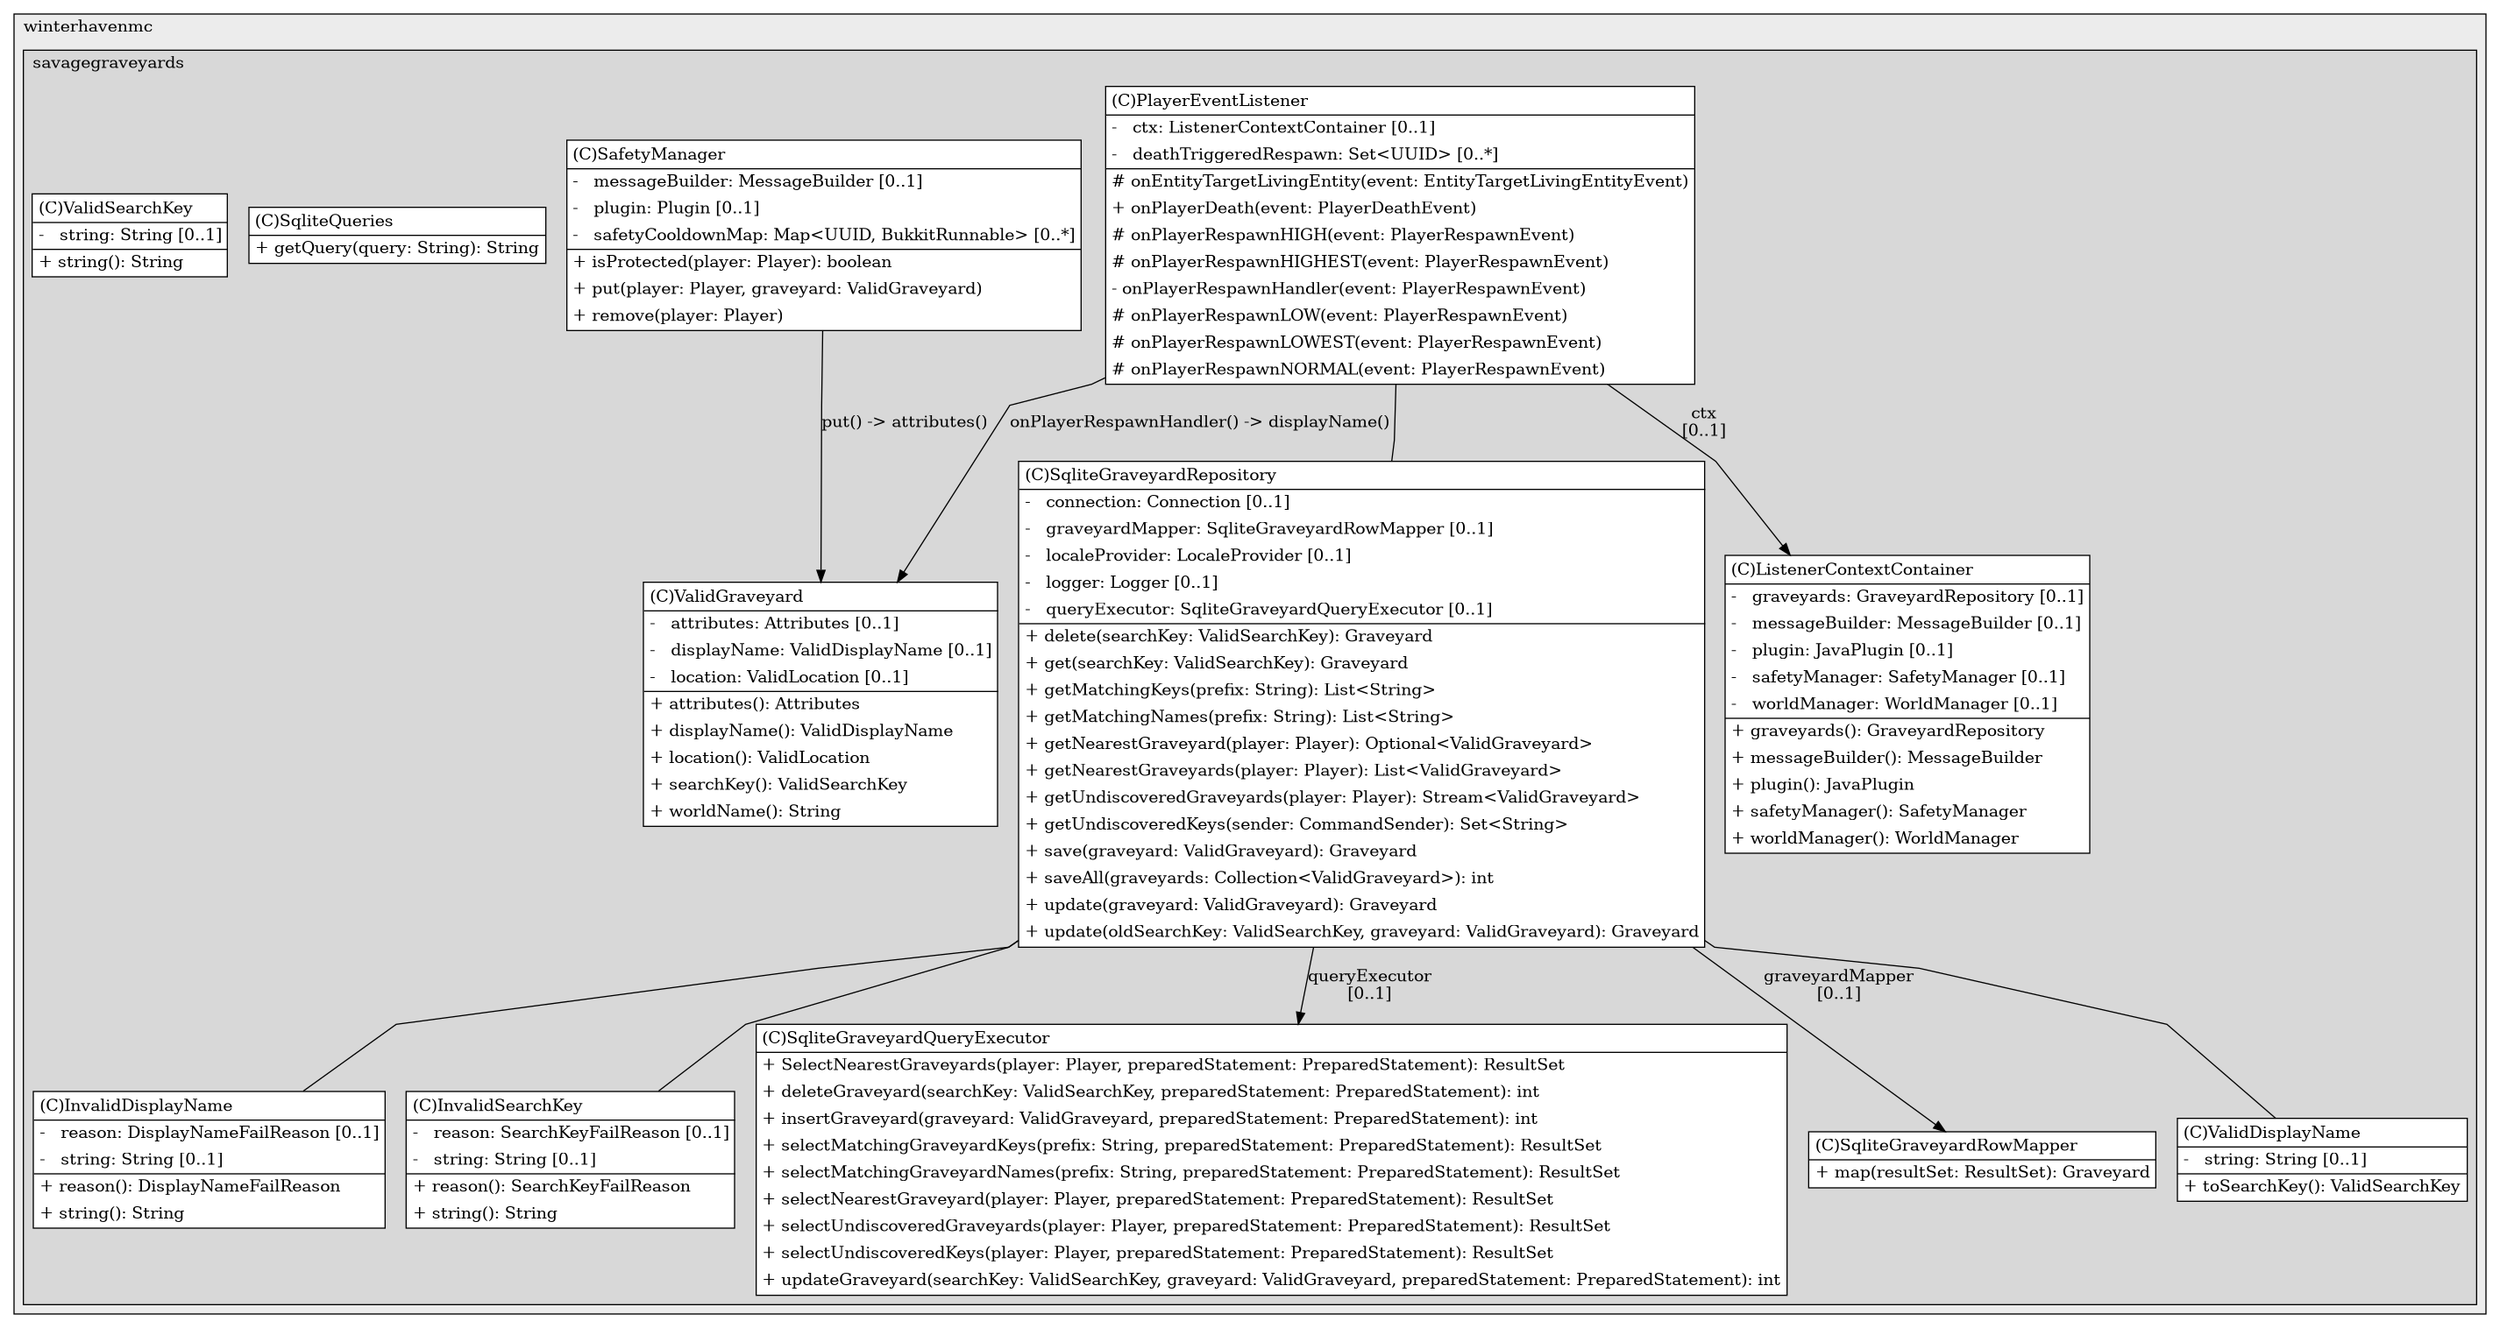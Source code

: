@startuml

/' diagram meta data start
config=StructureConfiguration;
{
  "projectClassification": {
    "searchMode": "OpenProject", // OpenProject, AllProjects
    "includedProjects": "",
    "pathEndKeywords": "*.impl",
    "isClientPath": "",
    "isClientName": "",
    "isTestPath": "",
    "isTestName": "",
    "isMappingPath": "",
    "isMappingName": "",
    "isDataAccessPath": "",
    "isDataAccessName": "",
    "isDataStructurePath": "",
    "isDataStructureName": "",
    "isInterfaceStructuresPath": "",
    "isInterfaceStructuresName": "",
    "isEntryPointPath": "",
    "isEntryPointName": "",
    "treatFinalFieldsAsMandatory": false
  },
  "graphRestriction": {
    "classPackageExcludeFilter": "*attributes*",
    "classPackageIncludeFilter": "",
    "classNameExcludeFilter": "*Subcommand; *Key",
    "classNameIncludeFilter": "",
    "methodNameExcludeFilter": "",
    "methodNameIncludeFilter": "",
    "removeByInheritance": "", // inheritance/annotation based filtering is done in a second step
    "removeByAnnotation": "",
    "removeByClassPackage": "", // cleanup the graph after inheritance/annotation based filtering is done
    "removeByClassName": "",
    "cutMappings": false,
    "cutEnum": true,
    "cutTests": true,
    "cutClient": true,
    "cutDataAccess": true,
    "cutInterfaceStructures": true,
    "cutDataStructures": true,
    "cutGetterAndSetter": true,
    "cutConstructors": true
  },
  "graphTraversal": {
    "forwardDepth": 2,
    "backwardDepth": 0,
    "classPackageExcludeFilter": "",
    "classPackageIncludeFilter": "",
    "classNameExcludeFilter": "",
    "classNameIncludeFilter": "",
    "methodNameExcludeFilter": "",
    "methodNameIncludeFilter": "",
    "hideMappings": false,
    "hideDataStructures": false,
    "hidePrivateMethods": true,
    "hideInterfaceCalls": true, // indirection: implementation -> interface (is hidden) -> implementation
    "onlyShowApplicationEntryPoints": false, // root node is included
    "useMethodCallsForStructureDiagram": "ForwardOnly" // ForwardOnly, BothDirections, No
  },
  "details": {
    "aggregation": "GroupByClass", // ByClass, GroupByClass, None
    "showClassGenericTypes": true,
    "showMethods": true,
    "showMethodParameterNames": true,
    "showMethodParameterTypes": true,
    "showMethodReturnType": true,
    "showPackageLevels": 2,
    "showDetailedClassStructure": true
  },
  "rootClass": "com.winterhavenmc.savagegraveyards.core.listeners.PlayerEventListener",
  "extensionCallbackMethod": "" // qualified.class.name#methodName - signature: public static String method(String)
}
diagram meta data end '/



digraph g {
    rankdir="TB"
    splines=polyline
    

'nodes 
subgraph cluster_1655488073 { 
   	label=winterhavenmc
	labeljust=l
	fillcolor="#ececec"
	style=filled
   
   subgraph cluster_718573502 { 
   	label=savagegraveyards
	labeljust=l
	fillcolor="#d8d8d8"
	style=filled
   
   InvalidDisplayName1488080184[
	label=<<TABLE BORDER="1" CELLBORDER="0" CELLPADDING="4" CELLSPACING="0">
<TR><TD ALIGN="LEFT" >(C)InvalidDisplayName</TD></TR>
<HR/>
<TR><TD ALIGN="LEFT" >-   reason: DisplayNameFailReason [0..1]</TD></TR>
<TR><TD ALIGN="LEFT" >-   string: String [0..1]</TD></TR>
<HR/>
<TR><TD ALIGN="LEFT" >+ reason(): DisplayNameFailReason</TD></TR>
<TR><TD ALIGN="LEFT" >+ string(): String</TD></TR>
</TABLE>>
	style=filled
	margin=0
	shape=plaintext
	fillcolor="#FFFFFF"
];

InvalidSearchKey1559188750[
	label=<<TABLE BORDER="1" CELLBORDER="0" CELLPADDING="4" CELLSPACING="0">
<TR><TD ALIGN="LEFT" >(C)InvalidSearchKey</TD></TR>
<HR/>
<TR><TD ALIGN="LEFT" >-   reason: SearchKeyFailReason [0..1]</TD></TR>
<TR><TD ALIGN="LEFT" >-   string: String [0..1]</TD></TR>
<HR/>
<TR><TD ALIGN="LEFT" >+ reason(): SearchKeyFailReason</TD></TR>
<TR><TD ALIGN="LEFT" >+ string(): String</TD></TR>
</TABLE>>
	style=filled
	margin=0
	shape=plaintext
	fillcolor="#FFFFFF"
];

ListenerContextContainer82861217[
	label=<<TABLE BORDER="1" CELLBORDER="0" CELLPADDING="4" CELLSPACING="0">
<TR><TD ALIGN="LEFT" >(C)ListenerContextContainer</TD></TR>
<HR/>
<TR><TD ALIGN="LEFT" >-   graveyards: GraveyardRepository [0..1]</TD></TR>
<TR><TD ALIGN="LEFT" >-   messageBuilder: MessageBuilder [0..1]</TD></TR>
<TR><TD ALIGN="LEFT" >-   plugin: JavaPlugin [0..1]</TD></TR>
<TR><TD ALIGN="LEFT" >-   safetyManager: SafetyManager [0..1]</TD></TR>
<TR><TD ALIGN="LEFT" >-   worldManager: WorldManager [0..1]</TD></TR>
<HR/>
<TR><TD ALIGN="LEFT" >+ graveyards(): GraveyardRepository</TD></TR>
<TR><TD ALIGN="LEFT" >+ messageBuilder(): MessageBuilder</TD></TR>
<TR><TD ALIGN="LEFT" >+ plugin(): JavaPlugin</TD></TR>
<TR><TD ALIGN="LEFT" >+ safetyManager(): SafetyManager</TD></TR>
<TR><TD ALIGN="LEFT" >+ worldManager(): WorldManager</TD></TR>
</TABLE>>
	style=filled
	margin=0
	shape=plaintext
	fillcolor="#FFFFFF"
];

PlayerEventListener1298632657[
	label=<<TABLE BORDER="1" CELLBORDER="0" CELLPADDING="4" CELLSPACING="0">
<TR><TD ALIGN="LEFT" >(C)PlayerEventListener</TD></TR>
<HR/>
<TR><TD ALIGN="LEFT" >-   ctx: ListenerContextContainer [0..1]</TD></TR>
<TR><TD ALIGN="LEFT" >-   deathTriggeredRespawn: Set&lt;UUID&gt; [0..*]</TD></TR>
<HR/>
<TR><TD ALIGN="LEFT" ># onEntityTargetLivingEntity(event: EntityTargetLivingEntityEvent)</TD></TR>
<TR><TD ALIGN="LEFT" >+ onPlayerDeath(event: PlayerDeathEvent)</TD></TR>
<TR><TD ALIGN="LEFT" ># onPlayerRespawnHIGH(event: PlayerRespawnEvent)</TD></TR>
<TR><TD ALIGN="LEFT" ># onPlayerRespawnHIGHEST(event: PlayerRespawnEvent)</TD></TR>
<TR><TD ALIGN="LEFT" >- onPlayerRespawnHandler(event: PlayerRespawnEvent)</TD></TR>
<TR><TD ALIGN="LEFT" ># onPlayerRespawnLOW(event: PlayerRespawnEvent)</TD></TR>
<TR><TD ALIGN="LEFT" ># onPlayerRespawnLOWEST(event: PlayerRespawnEvent)</TD></TR>
<TR><TD ALIGN="LEFT" ># onPlayerRespawnNORMAL(event: PlayerRespawnEvent)</TD></TR>
</TABLE>>
	style=filled
	margin=0
	shape=plaintext
	fillcolor="#FFFFFF"
];

SafetyManager1054240386[
	label=<<TABLE BORDER="1" CELLBORDER="0" CELLPADDING="4" CELLSPACING="0">
<TR><TD ALIGN="LEFT" >(C)SafetyManager</TD></TR>
<HR/>
<TR><TD ALIGN="LEFT" >-   messageBuilder: MessageBuilder [0..1]</TD></TR>
<TR><TD ALIGN="LEFT" >-   plugin: Plugin [0..1]</TD></TR>
<TR><TD ALIGN="LEFT" >-   safetyCooldownMap: Map&lt;UUID, BukkitRunnable&gt; [0..*]</TD></TR>
<HR/>
<TR><TD ALIGN="LEFT" >+ isProtected(player: Player): boolean</TD></TR>
<TR><TD ALIGN="LEFT" >+ put(player: Player, graveyard: ValidGraveyard)</TD></TR>
<TR><TD ALIGN="LEFT" >+ remove(player: Player)</TD></TR>
</TABLE>>
	style=filled
	margin=0
	shape=plaintext
	fillcolor="#FFFFFF"
];

SqliteGraveyardQueryExecutor1287084334[
	label=<<TABLE BORDER="1" CELLBORDER="0" CELLPADDING="4" CELLSPACING="0">
<TR><TD ALIGN="LEFT" >(C)SqliteGraveyardQueryExecutor</TD></TR>
<HR/>
<TR><TD ALIGN="LEFT" >+ SelectNearestGraveyards(player: Player, preparedStatement: PreparedStatement): ResultSet</TD></TR>
<TR><TD ALIGN="LEFT" >+ deleteGraveyard(searchKey: ValidSearchKey, preparedStatement: PreparedStatement): int</TD></TR>
<TR><TD ALIGN="LEFT" >+ insertGraveyard(graveyard: ValidGraveyard, preparedStatement: PreparedStatement): int</TD></TR>
<TR><TD ALIGN="LEFT" >+ selectMatchingGraveyardKeys(prefix: String, preparedStatement: PreparedStatement): ResultSet</TD></TR>
<TR><TD ALIGN="LEFT" >+ selectMatchingGraveyardNames(prefix: String, preparedStatement: PreparedStatement): ResultSet</TD></TR>
<TR><TD ALIGN="LEFT" >+ selectNearestGraveyard(player: Player, preparedStatement: PreparedStatement): ResultSet</TD></TR>
<TR><TD ALIGN="LEFT" >+ selectUndiscoveredGraveyards(player: Player, preparedStatement: PreparedStatement): ResultSet</TD></TR>
<TR><TD ALIGN="LEFT" >+ selectUndiscoveredKeys(player: Player, preparedStatement: PreparedStatement): ResultSet</TD></TR>
<TR><TD ALIGN="LEFT" >+ updateGraveyard(searchKey: ValidSearchKey, graveyard: ValidGraveyard, preparedStatement: PreparedStatement): int</TD></TR>
</TABLE>>
	style=filled
	margin=0
	shape=plaintext
	fillcolor="#FFFFFF"
];

SqliteGraveyardRepository1287084334[
	label=<<TABLE BORDER="1" CELLBORDER="0" CELLPADDING="4" CELLSPACING="0">
<TR><TD ALIGN="LEFT" >(C)SqliteGraveyardRepository</TD></TR>
<HR/>
<TR><TD ALIGN="LEFT" >-   connection: Connection [0..1]</TD></TR>
<TR><TD ALIGN="LEFT" >-   graveyardMapper: SqliteGraveyardRowMapper [0..1]</TD></TR>
<TR><TD ALIGN="LEFT" >-   localeProvider: LocaleProvider [0..1]</TD></TR>
<TR><TD ALIGN="LEFT" >-   logger: Logger [0..1]</TD></TR>
<TR><TD ALIGN="LEFT" >-   queryExecutor: SqliteGraveyardQueryExecutor [0..1]</TD></TR>
<HR/>
<TR><TD ALIGN="LEFT" >+ delete(searchKey: ValidSearchKey): Graveyard</TD></TR>
<TR><TD ALIGN="LEFT" >+ get(searchKey: ValidSearchKey): Graveyard</TD></TR>
<TR><TD ALIGN="LEFT" >+ getMatchingKeys(prefix: String): List&lt;String&gt;</TD></TR>
<TR><TD ALIGN="LEFT" >+ getMatchingNames(prefix: String): List&lt;String&gt;</TD></TR>
<TR><TD ALIGN="LEFT" >+ getNearestGraveyard(player: Player): Optional&lt;ValidGraveyard&gt;</TD></TR>
<TR><TD ALIGN="LEFT" >+ getNearestGraveyards(player: Player): List&lt;ValidGraveyard&gt;</TD></TR>
<TR><TD ALIGN="LEFT" >+ getUndiscoveredGraveyards(player: Player): Stream&lt;ValidGraveyard&gt;</TD></TR>
<TR><TD ALIGN="LEFT" >+ getUndiscoveredKeys(sender: CommandSender): Set&lt;String&gt;</TD></TR>
<TR><TD ALIGN="LEFT" >+ save(graveyard: ValidGraveyard): Graveyard</TD></TR>
<TR><TD ALIGN="LEFT" >+ saveAll(graveyards: Collection&lt;ValidGraveyard&gt;): int</TD></TR>
<TR><TD ALIGN="LEFT" >+ update(graveyard: ValidGraveyard): Graveyard</TD></TR>
<TR><TD ALIGN="LEFT" >+ update(oldSearchKey: ValidSearchKey, graveyard: ValidGraveyard): Graveyard</TD></TR>
</TABLE>>
	style=filled
	margin=0
	shape=plaintext
	fillcolor="#FFFFFF"
];

SqliteGraveyardRowMapper1287084334[
	label=<<TABLE BORDER="1" CELLBORDER="0" CELLPADDING="4" CELLSPACING="0">
<TR><TD ALIGN="LEFT" >(C)SqliteGraveyardRowMapper</TD></TR>
<HR/>
<TR><TD ALIGN="LEFT" >+ map(resultSet: ResultSet): Graveyard</TD></TR>
</TABLE>>
	style=filled
	margin=0
	shape=plaintext
	fillcolor="#FFFFFF"
];

SqliteQueries1287084334[
	label=<<TABLE BORDER="1" CELLBORDER="0" CELLPADDING="4" CELLSPACING="0">
<TR><TD ALIGN="LEFT" >(C)SqliteQueries</TD></TR>
<HR/>
<TR><TD ALIGN="LEFT" >+ getQuery(query: String): String</TD></TR>
</TABLE>>
	style=filled
	margin=0
	shape=plaintext
	fillcolor="#FFFFFF"
];

ValidDisplayName1488080184[
	label=<<TABLE BORDER="1" CELLBORDER="0" CELLPADDING="4" CELLSPACING="0">
<TR><TD ALIGN="LEFT" >(C)ValidDisplayName</TD></TR>
<HR/>
<TR><TD ALIGN="LEFT" >-   string: String [0..1]</TD></TR>
<HR/>
<TR><TD ALIGN="LEFT" >+ toSearchKey(): ValidSearchKey</TD></TR>
</TABLE>>
	style=filled
	margin=0
	shape=plaintext
	fillcolor="#FFFFFF"
];

ValidGraveyard46012934[
	label=<<TABLE BORDER="1" CELLBORDER="0" CELLPADDING="4" CELLSPACING="0">
<TR><TD ALIGN="LEFT" >(C)ValidGraveyard</TD></TR>
<HR/>
<TR><TD ALIGN="LEFT" >-   attributes: Attributes [0..1]</TD></TR>
<TR><TD ALIGN="LEFT" >-   displayName: ValidDisplayName [0..1]</TD></TR>
<TR><TD ALIGN="LEFT" >-   location: ValidLocation [0..1]</TD></TR>
<HR/>
<TR><TD ALIGN="LEFT" >+ attributes(): Attributes</TD></TR>
<TR><TD ALIGN="LEFT" >+ displayName(): ValidDisplayName</TD></TR>
<TR><TD ALIGN="LEFT" >+ location(): ValidLocation</TD></TR>
<TR><TD ALIGN="LEFT" >+ searchKey(): ValidSearchKey</TD></TR>
<TR><TD ALIGN="LEFT" >+ worldName(): String</TD></TR>
</TABLE>>
	style=filled
	margin=0
	shape=plaintext
	fillcolor="#FFFFFF"
];

ValidSearchKey1559188750[
	label=<<TABLE BORDER="1" CELLBORDER="0" CELLPADDING="4" CELLSPACING="0">
<TR><TD ALIGN="LEFT" >(C)ValidSearchKey</TD></TR>
<HR/>
<TR><TD ALIGN="LEFT" >-   string: String [0..1]</TD></TR>
<HR/>
<TR><TD ALIGN="LEFT" >+ string(): String</TD></TR>
</TABLE>>
	style=filled
	margin=0
	shape=plaintext
	fillcolor="#FFFFFF"
];
} 
} 

'edges    
PlayerEventListener1298632657 -> ListenerContextContainer82861217[label="ctx
[0..1]"];
PlayerEventListener1298632657 -> SqliteGraveyardRepository1287084334[arrowhead=none];
PlayerEventListener1298632657 -> ValidGraveyard46012934[label="onPlayerRespawnHandler() -> displayName()"];
SafetyManager1054240386 -> ValidGraveyard46012934[label="put() -> attributes()"];
SqliteGraveyardRepository1287084334 -> InvalidDisplayName1488080184[arrowhead=none];
SqliteGraveyardRepository1287084334 -> InvalidSearchKey1559188750[arrowhead=none];
SqliteGraveyardRepository1287084334 -> SqliteGraveyardQueryExecutor1287084334[label="queryExecutor
[0..1]"];
SqliteGraveyardRepository1287084334 -> SqliteGraveyardRowMapper1287084334[label="graveyardMapper
[0..1]"];
SqliteGraveyardRepository1287084334 -> ValidDisplayName1488080184[arrowhead=none];
    
}
@enduml